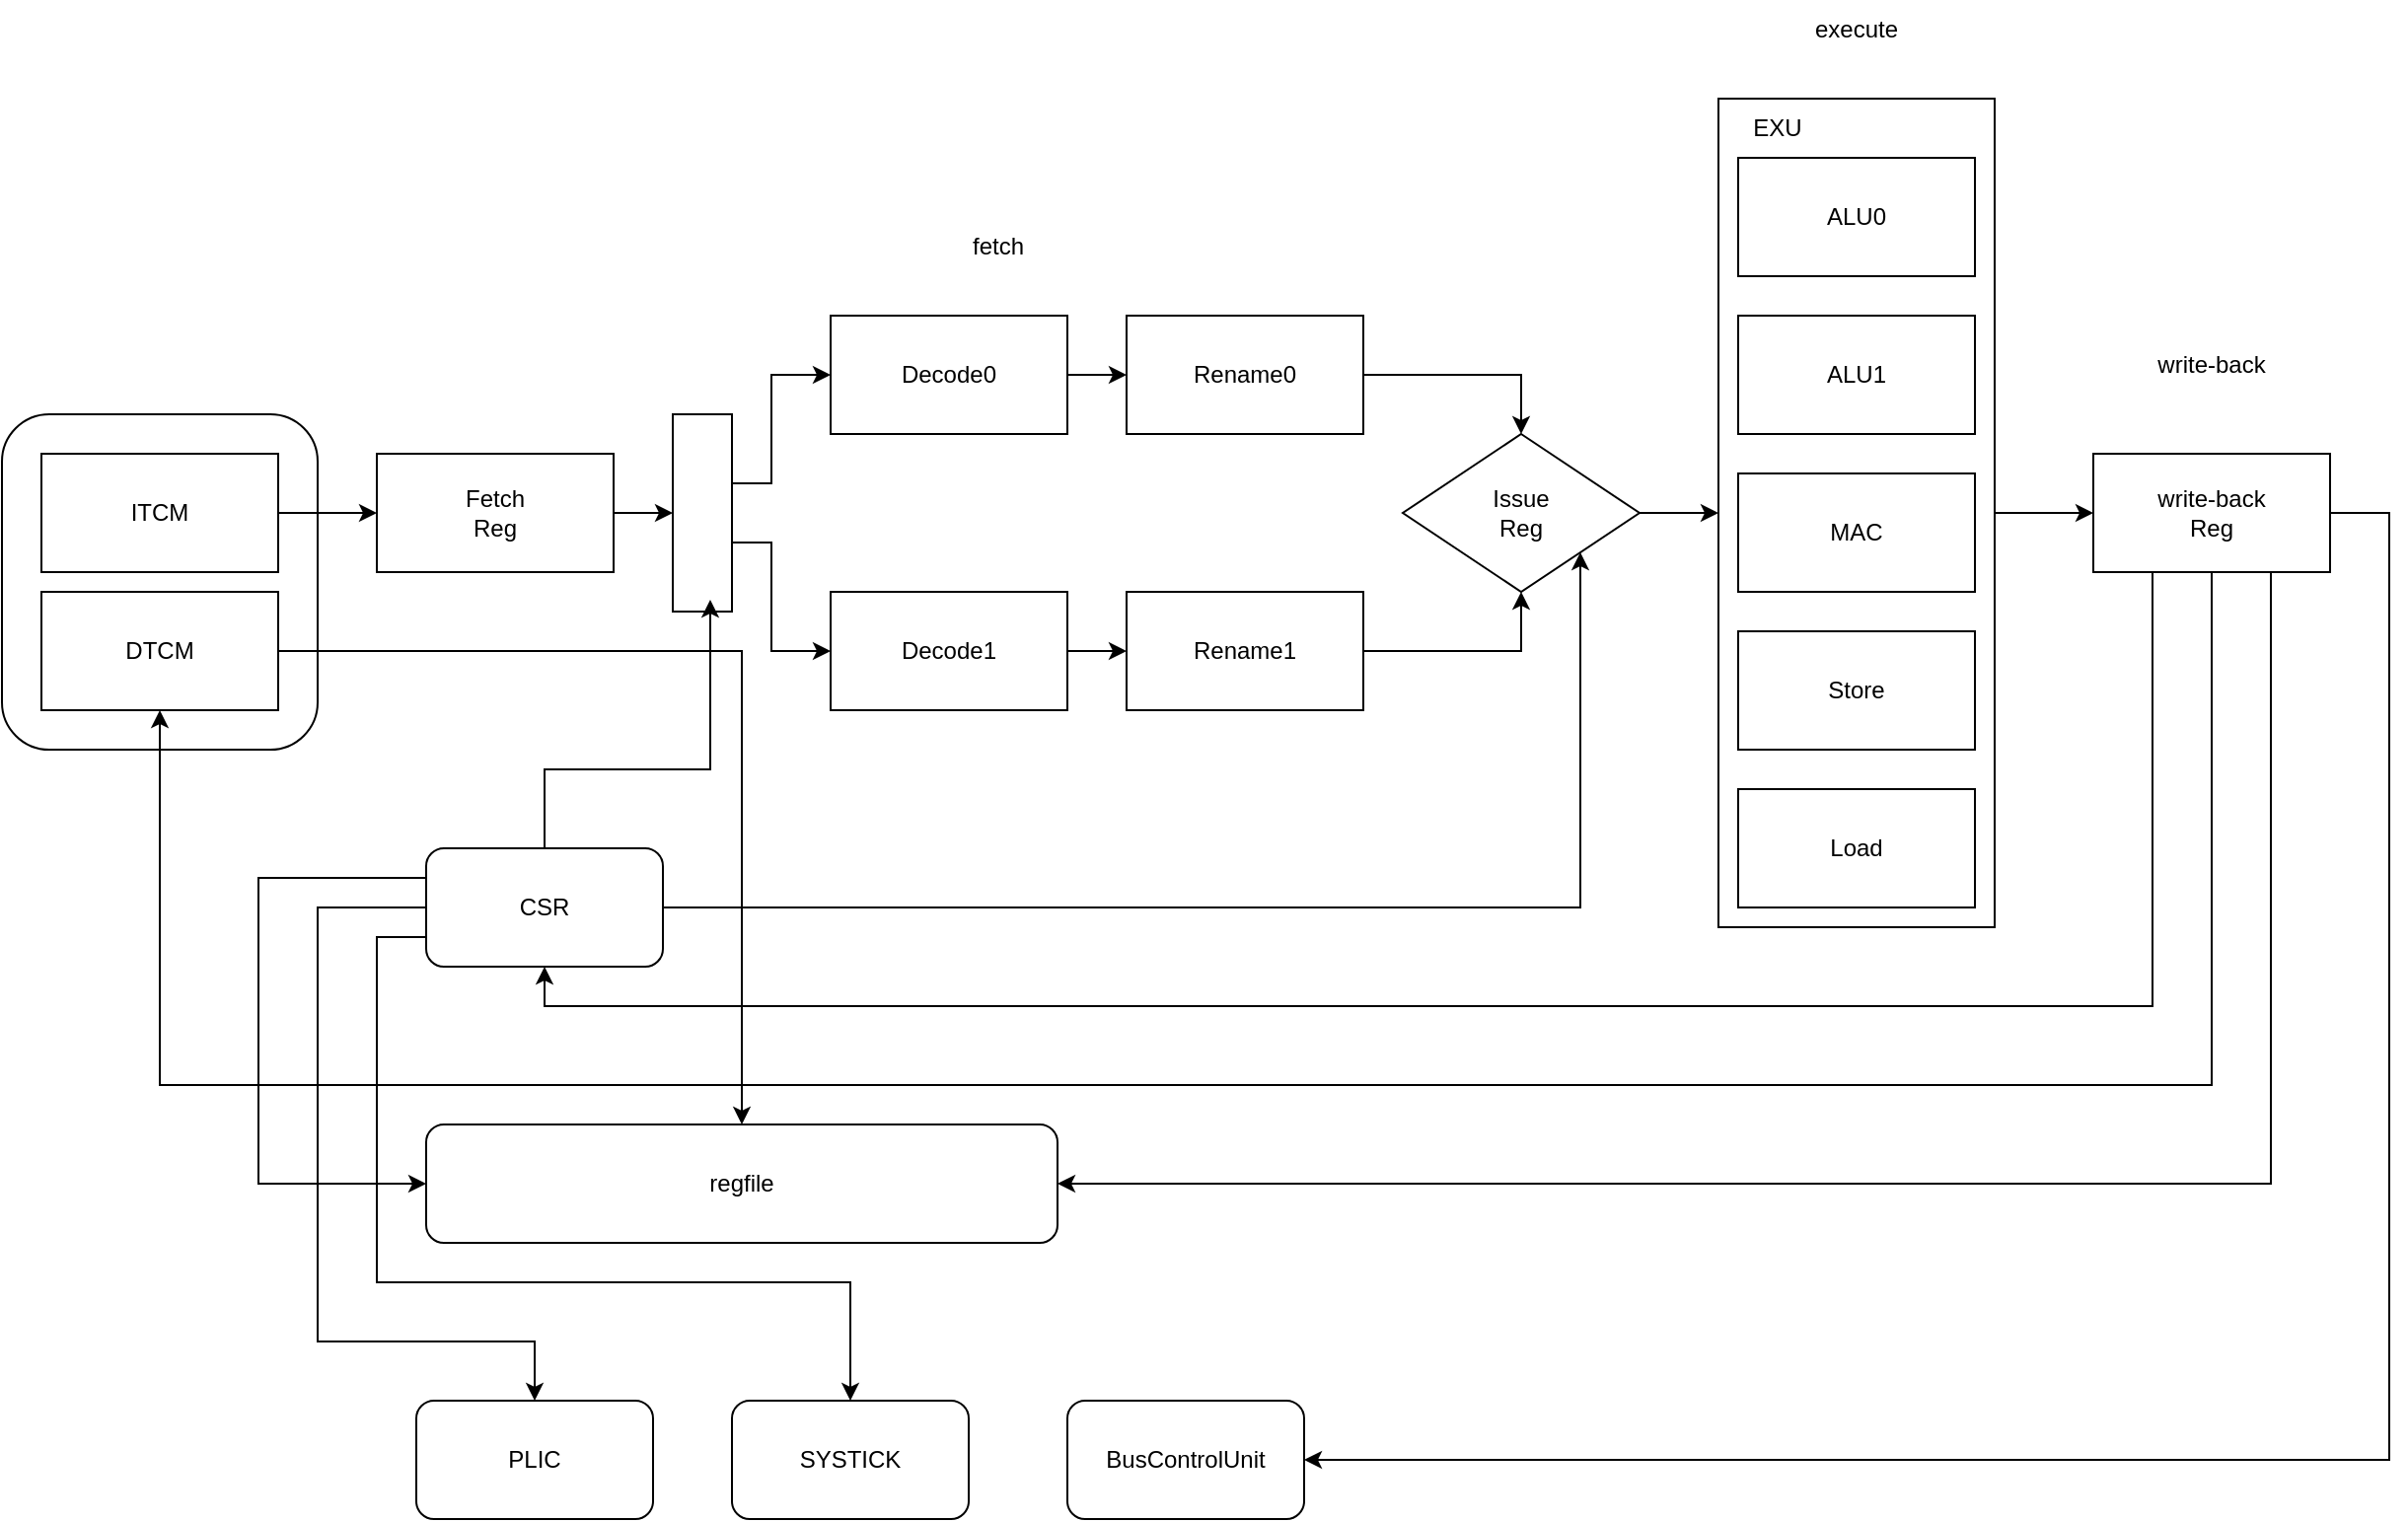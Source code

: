 <mxfile>
    <diagram id="q5dJG4uBVwE98CC5EAFG" name="第 1 页">
        <mxGraphModel dx="802" dy="604" grid="1" gridSize="10" guides="1" tooltips="1" connect="1" arrows="1" fold="1" page="1" pageScale="1" pageWidth="1169" pageHeight="1654" math="0" shadow="0">
            <root>
                <mxCell id="0"/>
                <mxCell id="1" parent="0"/>
                <mxCell id="44" style="edgeStyle=none;html=1;exitX=1;exitY=0.5;exitDx=0;exitDy=0;entryX=0;entryY=0;entryDx=0;entryDy=50;entryPerimeter=0;" edge="1" parent="1" source="8" target="43">
                    <mxGeometry relative="1" as="geometry"/>
                </mxCell>
                <mxCell id="8" value="&lt;span&gt;Fetch&lt;br&gt;Reg&lt;br&gt;&lt;/span&gt;" style="rounded=0;whiteSpace=wrap;html=1;" parent="1" vertex="1">
                    <mxGeometry x="240" y="550" width="120" height="60" as="geometry"/>
                </mxCell>
                <mxCell id="9" value="execute" style="text;html=1;strokeColor=none;fillColor=none;align=center;verticalAlign=middle;whiteSpace=wrap;rounded=0;" parent="1" vertex="1">
                    <mxGeometry x="960" y="320" width="60" height="30" as="geometry"/>
                </mxCell>
                <mxCell id="10" value="fetch" style="text;html=1;strokeColor=none;fillColor=none;align=center;verticalAlign=middle;whiteSpace=wrap;rounded=0;" parent="1" vertex="1">
                    <mxGeometry x="525" y="430" width="60" height="30" as="geometry"/>
                </mxCell>
                <mxCell id="11" value="write-back" style="text;html=1;strokeColor=none;fillColor=none;align=center;verticalAlign=middle;whiteSpace=wrap;rounded=0;" parent="1" vertex="1">
                    <mxGeometry x="1140" y="490" width="60" height="30" as="geometry"/>
                </mxCell>
                <mxCell id="13" value="" style="rounded=1;whiteSpace=wrap;html=1;" parent="1" vertex="1">
                    <mxGeometry x="50" y="530" width="160" height="170" as="geometry"/>
                </mxCell>
                <mxCell id="17" style="edgeStyle=none;html=1;exitX=1;exitY=0.5;exitDx=0;exitDy=0;entryX=0;entryY=0.5;entryDx=0;entryDy=0;" parent="1" source="14" target="8" edge="1">
                    <mxGeometry relative="1" as="geometry"/>
                </mxCell>
                <mxCell id="14" value="&lt;span&gt;ITCM&lt;/span&gt;" style="rounded=0;whiteSpace=wrap;html=1;" parent="1" vertex="1">
                    <mxGeometry x="70" y="550" width="120" height="60" as="geometry"/>
                </mxCell>
                <mxCell id="66" style="edgeStyle=none;rounded=0;html=1;exitX=1;exitY=0.5;exitDx=0;exitDy=0;entryX=0.5;entryY=0;entryDx=0;entryDy=0;" edge="1" parent="1" source="15" target="46">
                    <mxGeometry relative="1" as="geometry">
                        <Array as="points">
                            <mxPoint x="425" y="650"/>
                        </Array>
                    </mxGeometry>
                </mxCell>
                <mxCell id="15" value="&lt;span&gt;DTCM&lt;/span&gt;" style="rounded=0;whiteSpace=wrap;html=1;" parent="1" vertex="1">
                    <mxGeometry x="70" y="620" width="120" height="60" as="geometry"/>
                </mxCell>
                <mxCell id="26" value="" style="edgeStyle=none;rounded=0;html=1;strokeColor=default;" parent="1" source="16" target="25" edge="1">
                    <mxGeometry relative="1" as="geometry"/>
                </mxCell>
                <mxCell id="16" value="Decode1" style="rounded=0;whiteSpace=wrap;html=1;" parent="1" vertex="1">
                    <mxGeometry x="470" y="620" width="120" height="60" as="geometry"/>
                </mxCell>
                <mxCell id="27" value="" style="edgeStyle=none;rounded=0;html=1;strokeColor=default;" parent="1" source="19" target="24" edge="1">
                    <mxGeometry relative="1" as="geometry"/>
                </mxCell>
                <mxCell id="19" value="Decode0" style="rounded=0;whiteSpace=wrap;html=1;" parent="1" vertex="1">
                    <mxGeometry x="470" y="480" width="120" height="60" as="geometry"/>
                </mxCell>
                <mxCell id="21" value="" style="endArrow=classic;html=1;entryX=0;entryY=0.5;entryDx=0;entryDy=0;exitX=1;exitY=0.25;exitDx=0;exitDy=0;strokeColor=default;rounded=0;" parent="1" target="19" edge="1">
                    <mxGeometry width="50" height="50" relative="1" as="geometry">
                        <mxPoint x="420" y="565" as="sourcePoint"/>
                        <mxPoint x="380" y="700" as="targetPoint"/>
                        <Array as="points">
                            <mxPoint x="440" y="565"/>
                            <mxPoint x="440" y="510"/>
                        </Array>
                    </mxGeometry>
                </mxCell>
                <mxCell id="22" value="" style="endArrow=classic;html=1;entryX=0;entryY=0.5;entryDx=0;entryDy=0;exitX=1;exitY=0.75;exitDx=0;exitDy=0;strokeColor=default;rounded=0;" parent="1" target="16" edge="1">
                    <mxGeometry width="50" height="50" relative="1" as="geometry">
                        <mxPoint x="420" y="595" as="sourcePoint"/>
                        <mxPoint x="480" y="520" as="targetPoint"/>
                        <Array as="points">
                            <mxPoint x="440" y="595"/>
                            <mxPoint x="440" y="650"/>
                        </Array>
                    </mxGeometry>
                </mxCell>
                <mxCell id="29" style="edgeStyle=none;rounded=0;html=1;exitX=1;exitY=0.5;exitDx=0;exitDy=0;entryX=0.5;entryY=0;entryDx=0;entryDy=0;strokeColor=default;" parent="1" source="24" target="28" edge="1">
                    <mxGeometry relative="1" as="geometry">
                        <Array as="points">
                            <mxPoint x="820" y="510"/>
                        </Array>
                    </mxGeometry>
                </mxCell>
                <mxCell id="24" value="Rename0" style="rounded=0;whiteSpace=wrap;html=1;" parent="1" vertex="1">
                    <mxGeometry x="620" y="480" width="120" height="60" as="geometry"/>
                </mxCell>
                <mxCell id="30" style="edgeStyle=none;rounded=0;html=1;exitX=1;exitY=0.5;exitDx=0;exitDy=0;entryX=0.5;entryY=1;entryDx=0;entryDy=0;strokeColor=default;" parent="1" source="25" target="28" edge="1">
                    <mxGeometry relative="1" as="geometry">
                        <Array as="points">
                            <mxPoint x="820" y="650"/>
                        </Array>
                    </mxGeometry>
                </mxCell>
                <mxCell id="25" value="Rename1" style="rounded=0;whiteSpace=wrap;html=1;" parent="1" vertex="1">
                    <mxGeometry x="620" y="620" width="120" height="60" as="geometry"/>
                </mxCell>
                <mxCell id="40" style="edgeStyle=none;html=1;exitX=1;exitY=0.5;exitDx=0;exitDy=0;entryX=0;entryY=0.5;entryDx=0;entryDy=0;" edge="1" parent="1" source="28" target="32">
                    <mxGeometry relative="1" as="geometry"/>
                </mxCell>
                <mxCell id="28" value="Issue&lt;br&gt;Reg" style="rhombus;whiteSpace=wrap;html=1;" parent="1" vertex="1">
                    <mxGeometry x="760" y="540" width="120" height="80" as="geometry"/>
                </mxCell>
                <mxCell id="48" style="edgeStyle=none;html=1;exitX=1;exitY=0.5;exitDx=0;exitDy=0;entryX=0;entryY=0.5;entryDx=0;entryDy=0;" edge="1" parent="1" source="32" target="47">
                    <mxGeometry relative="1" as="geometry"/>
                </mxCell>
                <mxCell id="32" value="" style="rounded=0;whiteSpace=wrap;html=1;" parent="1" vertex="1">
                    <mxGeometry x="920" y="370" width="140" height="420" as="geometry"/>
                </mxCell>
                <mxCell id="5" value="ALU0" style="rounded=0;whiteSpace=wrap;html=1;" parent="1" vertex="1">
                    <mxGeometry x="930" y="400" width="120" height="60" as="geometry"/>
                </mxCell>
                <mxCell id="4" value="ALU1" style="rounded=0;whiteSpace=wrap;html=1;" parent="1" vertex="1">
                    <mxGeometry x="930" y="480" width="120" height="60" as="geometry"/>
                </mxCell>
                <mxCell id="3" value="MAC" style="rounded=0;whiteSpace=wrap;html=1;" parent="1" vertex="1">
                    <mxGeometry x="930" y="560" width="120" height="60" as="geometry"/>
                </mxCell>
                <mxCell id="34" value="EXU" style="text;html=1;strokeColor=none;fillColor=none;align=center;verticalAlign=middle;whiteSpace=wrap;rounded=0;" parent="1" vertex="1">
                    <mxGeometry x="920" y="370" width="60" height="30" as="geometry"/>
                </mxCell>
                <mxCell id="38" value="Store" style="rounded=0;whiteSpace=wrap;html=1;" parent="1" vertex="1">
                    <mxGeometry x="930" y="640" width="120" height="60" as="geometry"/>
                </mxCell>
                <mxCell id="39" value="Load" style="rounded=0;whiteSpace=wrap;html=1;" parent="1" vertex="1">
                    <mxGeometry x="930" y="720" width="120" height="60" as="geometry"/>
                </mxCell>
                <mxCell id="43" value="" style="shadow=0;dashed=0;align=center;html=1;strokeWidth=1;shape=mxgraph.rtl.abstract.entity;container=1;collapsible=0;kind=demux;drawPins=0;left=1;right=4;bottom=0;" vertex="1" parent="1">
                    <mxGeometry x="390" y="530" width="30" height="100" as="geometry"/>
                </mxCell>
                <mxCell id="46" value="regfile" style="rounded=1;whiteSpace=wrap;html=1;" vertex="1" parent="1">
                    <mxGeometry x="265" y="890" width="320" height="60" as="geometry"/>
                </mxCell>
                <mxCell id="50" style="edgeStyle=none;rounded=0;html=1;exitX=0.5;exitY=1;exitDx=0;exitDy=0;entryX=0.5;entryY=1;entryDx=0;entryDy=0;" edge="1" parent="1" source="47" target="15">
                    <mxGeometry relative="1" as="geometry">
                        <Array as="points">
                            <mxPoint x="1170" y="870"/>
                            <mxPoint x="690" y="870"/>
                            <mxPoint x="130" y="870"/>
                        </Array>
                    </mxGeometry>
                </mxCell>
                <mxCell id="51" style="edgeStyle=none;rounded=0;html=1;exitX=0.75;exitY=1;exitDx=0;exitDy=0;entryX=1;entryY=0.5;entryDx=0;entryDy=0;" edge="1" parent="1" source="47" target="46">
                    <mxGeometry relative="1" as="geometry">
                        <Array as="points">
                            <mxPoint x="1200" y="920"/>
                        </Array>
                    </mxGeometry>
                </mxCell>
                <mxCell id="55" style="edgeStyle=none;rounded=0;html=1;exitX=0.25;exitY=1;exitDx=0;exitDy=0;entryX=0.5;entryY=1;entryDx=0;entryDy=0;" edge="1" parent="1" source="47" target="53">
                    <mxGeometry relative="1" as="geometry">
                        <Array as="points">
                            <mxPoint x="1140" y="830"/>
                            <mxPoint x="325" y="830"/>
                        </Array>
                    </mxGeometry>
                </mxCell>
                <mxCell id="64" style="edgeStyle=none;rounded=0;html=1;exitX=1;exitY=0.5;exitDx=0;exitDy=0;entryX=1;entryY=0.5;entryDx=0;entryDy=0;" edge="1" parent="1" source="47" target="54">
                    <mxGeometry relative="1" as="geometry">
                        <Array as="points">
                            <mxPoint x="1260" y="580"/>
                            <mxPoint x="1260" y="1060"/>
                        </Array>
                    </mxGeometry>
                </mxCell>
                <mxCell id="47" value="write-back&lt;br&gt;Reg" style="rounded=0;whiteSpace=wrap;html=1;" vertex="1" parent="1">
                    <mxGeometry x="1110" y="550" width="120" height="60" as="geometry"/>
                </mxCell>
                <mxCell id="56" style="edgeStyle=none;rounded=0;html=1;exitX=0.5;exitY=0;exitDx=0;exitDy=0;entryX=0.633;entryY=0.94;entryDx=0;entryDy=0;entryPerimeter=0;" edge="1" parent="1" source="53" target="43">
                    <mxGeometry relative="1" as="geometry">
                        <Array as="points">
                            <mxPoint x="325" y="710"/>
                            <mxPoint x="409" y="710"/>
                        </Array>
                    </mxGeometry>
                </mxCell>
                <mxCell id="57" style="edgeStyle=none;rounded=0;html=1;exitX=1;exitY=0.5;exitDx=0;exitDy=0;entryX=1;entryY=1;entryDx=0;entryDy=0;" edge="1" parent="1" source="53" target="28">
                    <mxGeometry relative="1" as="geometry">
                        <Array as="points">
                            <mxPoint x="850" y="780"/>
                        </Array>
                    </mxGeometry>
                </mxCell>
                <mxCell id="61" style="edgeStyle=none;rounded=0;html=1;exitX=0;exitY=0.75;exitDx=0;exitDy=0;entryX=0.5;entryY=0;entryDx=0;entryDy=0;" edge="1" parent="1" source="53" target="60">
                    <mxGeometry relative="1" as="geometry">
                        <Array as="points">
                            <mxPoint x="240" y="795"/>
                            <mxPoint x="240" y="970"/>
                            <mxPoint x="480" y="970"/>
                        </Array>
                    </mxGeometry>
                </mxCell>
                <mxCell id="62" style="edgeStyle=none;rounded=0;html=1;exitX=0;exitY=0.5;exitDx=0;exitDy=0;entryX=0.5;entryY=0;entryDx=0;entryDy=0;" edge="1" parent="1" source="53" target="59">
                    <mxGeometry relative="1" as="geometry">
                        <Array as="points">
                            <mxPoint x="210" y="780"/>
                            <mxPoint x="210" y="1000"/>
                            <mxPoint x="320" y="1000"/>
                        </Array>
                    </mxGeometry>
                </mxCell>
                <mxCell id="63" style="edgeStyle=none;rounded=0;html=1;exitX=0;exitY=0.25;exitDx=0;exitDy=0;entryX=0;entryY=0.5;entryDx=0;entryDy=0;" edge="1" parent="1" source="53" target="46">
                    <mxGeometry relative="1" as="geometry">
                        <Array as="points">
                            <mxPoint x="180" y="765"/>
                            <mxPoint x="180" y="920"/>
                        </Array>
                    </mxGeometry>
                </mxCell>
                <mxCell id="53" value="CSR" style="rounded=1;whiteSpace=wrap;html=1;" vertex="1" parent="1">
                    <mxGeometry x="265" y="750" width="120" height="60" as="geometry"/>
                </mxCell>
                <mxCell id="54" value="BusControlUnit" style="rounded=1;whiteSpace=wrap;html=1;" vertex="1" parent="1">
                    <mxGeometry x="590" y="1030" width="120" height="60" as="geometry"/>
                </mxCell>
                <mxCell id="59" value="PLIC" style="rounded=1;whiteSpace=wrap;html=1;" vertex="1" parent="1">
                    <mxGeometry x="260" y="1030" width="120" height="60" as="geometry"/>
                </mxCell>
                <mxCell id="60" value="SYSTICK" style="rounded=1;whiteSpace=wrap;html=1;" vertex="1" parent="1">
                    <mxGeometry x="420" y="1030" width="120" height="60" as="geometry"/>
                </mxCell>
            </root>
        </mxGraphModel>
    </diagram>
</mxfile>
